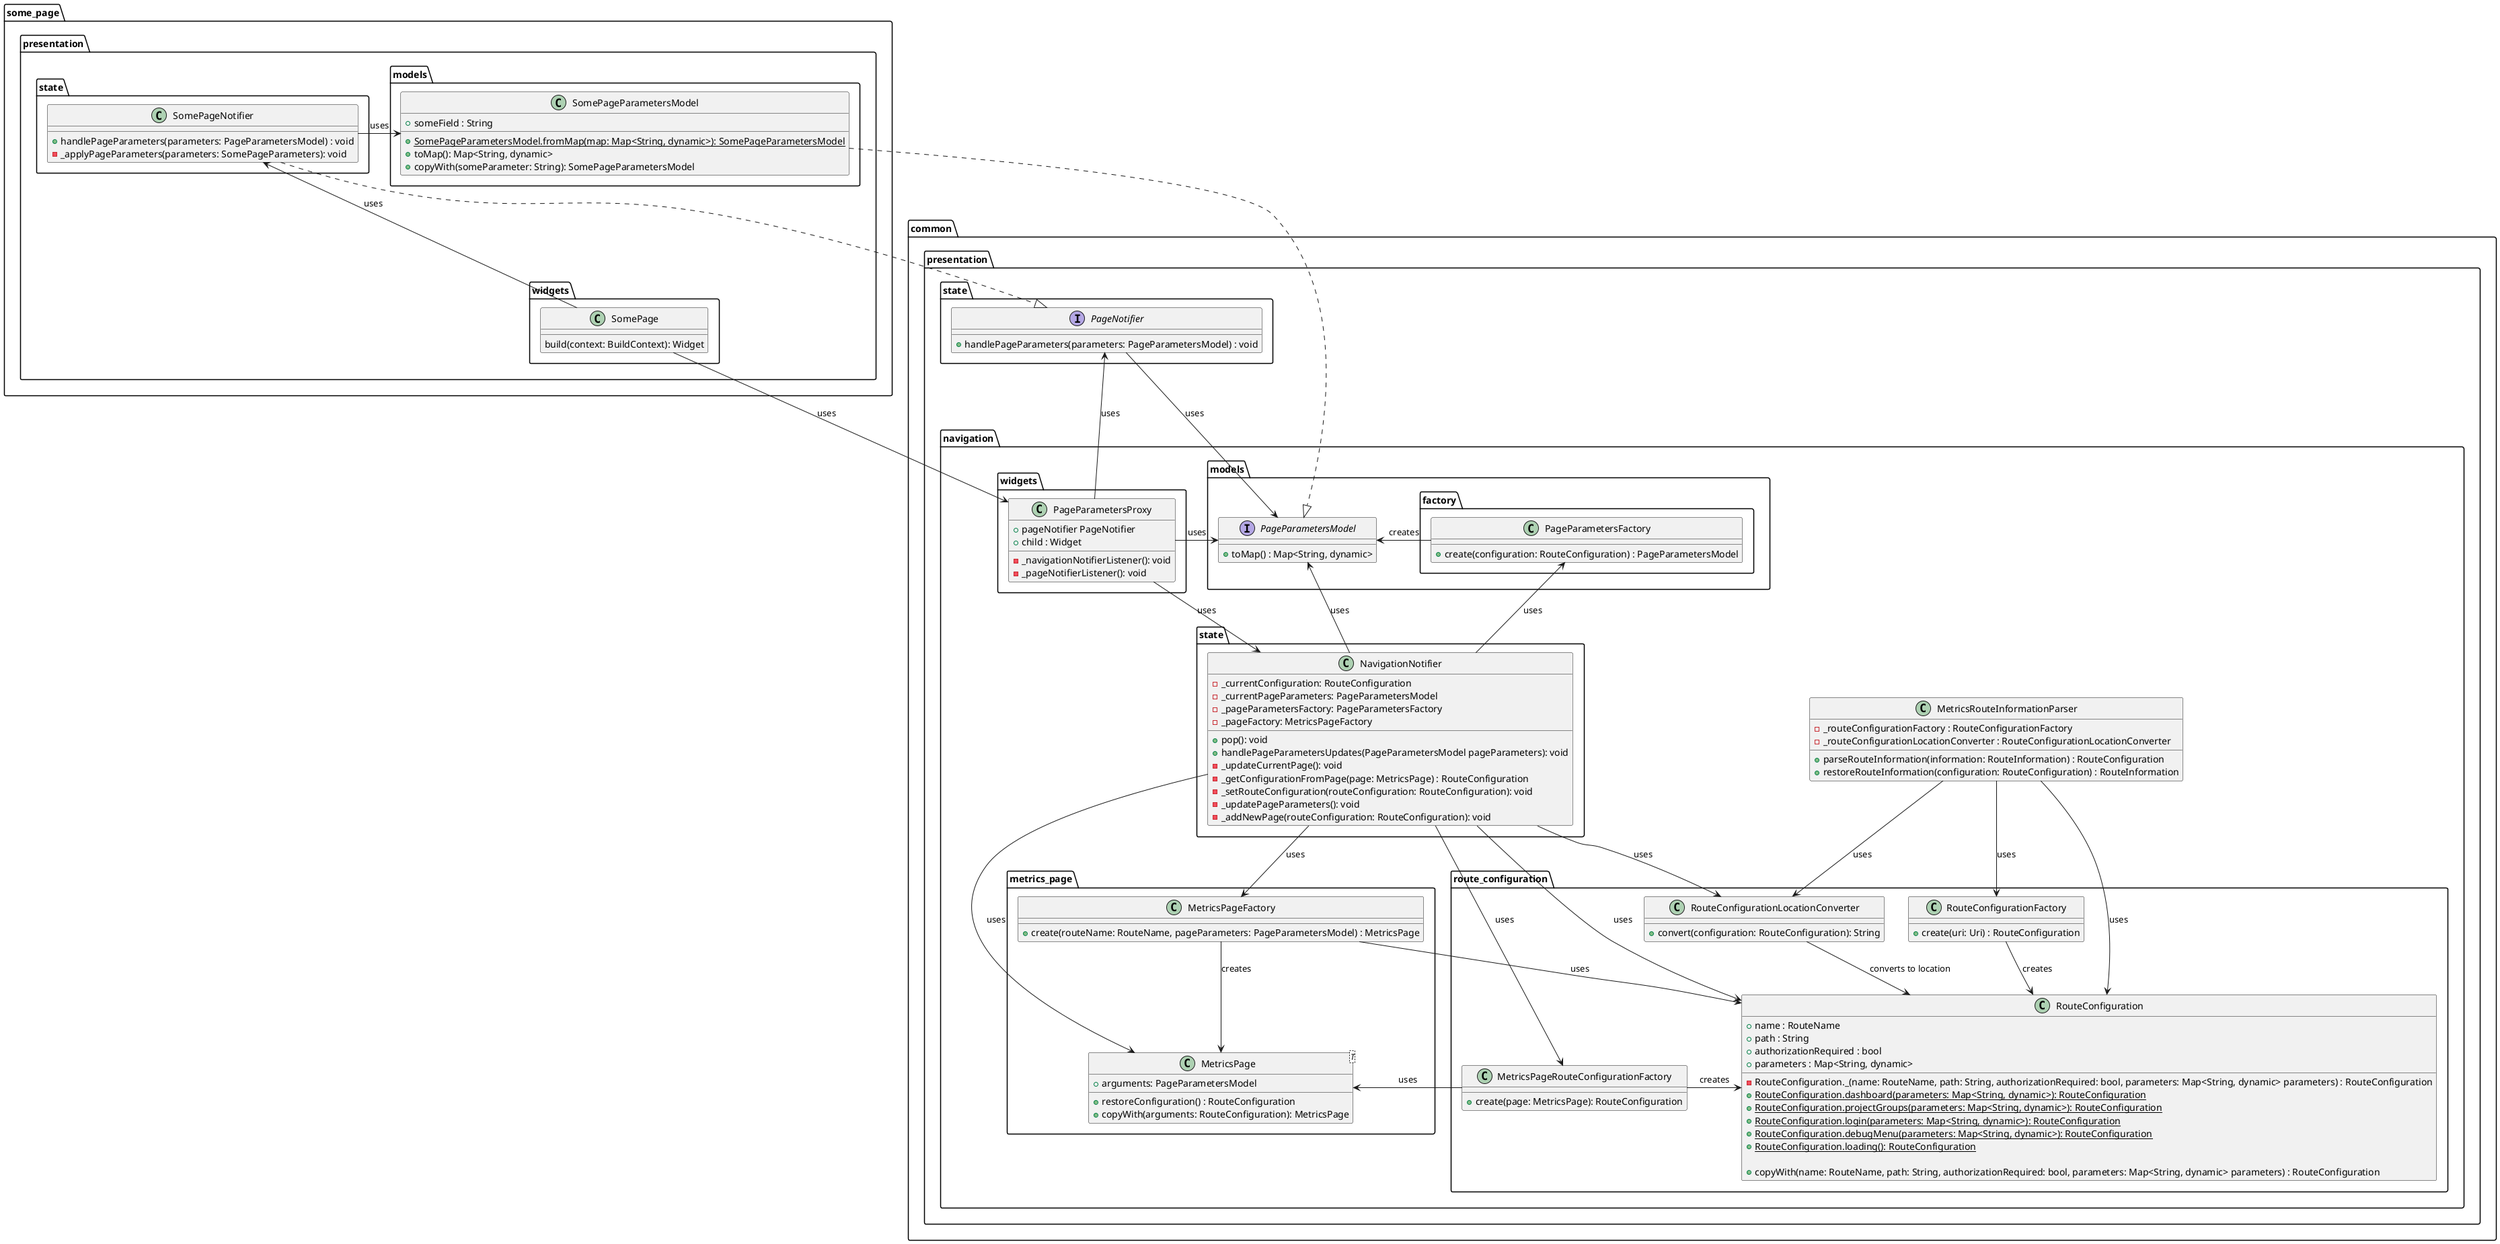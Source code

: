 @startuml deep_links_class_diagram
package common.presentation {
    package navigation {
        class MetricsRouteInformationParser {
            - _routeConfigurationFactory : RouteConfigurationFactory
            - _routeConfigurationLocationConverter : RouteConfigurationLocationConverter

            + parseRouteInformation(information: RouteInformation) : RouteConfiguration
            + restoreRouteInformation(configuration: RouteConfiguration) : RouteInformation
        }

        package metrics_page {
            class MetricsPage<T> {
                + arguments: PageParametersModel

                + restoreConfiguration() : RouteConfiguration
                + copyWith(arguments: RouteConfiguration): MetricsPage
            }

            class MetricsPageFactory {
                + create(routeName: RouteName, pageParameters: PageParametersModel) : MetricsPage
            }
        }

        package route_configuration {
            class RouteConfiguration {
                + name : RouteName
                + path : String
                + authorizationRequired : bool
                + parameters : Map<String, dynamic>

                - RouteConfiguration._(name: RouteName, path: String, authorizationRequired: bool, parameters: Map<String, dynamic> parameters) : RouteConfiguration
                + {static} RouteConfiguration.dashboard(parameters: Map<String, dynamic>): RouteConfiguration
                + {static} RouteConfiguration.projectGroups(parameters: Map<String, dynamic>): RouteConfiguration
                + {static} RouteConfiguration.login(parameters: Map<String, dynamic>): RouteConfiguration
                + {static} RouteConfiguration.debugMenu(parameters: Map<String, dynamic>): RouteConfiguration
                + {static} RouteConfiguration.loading(): RouteConfiguration

                + copyWith(name: RouteName, path: String, authorizationRequired: bool, parameters: Map<String, dynamic> parameters) : RouteConfiguration
            }

            class RouteConfigurationFactory {
                + create(uri: Uri) : RouteConfiguration
            }

            class RouteConfigurationLocationConverter {
                + convert(configuration: RouteConfiguration): String
            }

            class MetricsPageRouteConfigurationFactory {
                + create(page: MetricsPage): RouteConfiguration
            }
        }

        package state {
            class NavigationNotifier {
                - _currentConfiguration: RouteConfiguration
                - _currentPageParameters: PageParametersModel
                - _pageParametersFactory: PageParametersFactory
                - _pageFactory: MetricsPageFactory

                + pop(): void
                + handlePageParametersUpdates(PageParametersModel pageParameters): void
                - _updateCurrentPage(): void
                - _getConfigurationFromPage(page: MetricsPage) : RouteConfiguration
                - _setRouteConfiguration(routeConfiguration: RouteConfiguration): void
                - _updatePageParameters(): void
                - _addNewPage(routeConfiguration: RouteConfiguration): void
            }
        }

        package models {
            interface PageParametersModel {
                + toMap() : Map<String, dynamic>
            }

            package factory as page_parameters_factory {
                class PageParametersFactory {
                    + create(configuration: RouteConfiguration) : PageParametersModel
                }
            }
        }

        package widgets {
            class PageParametersProxy {
                + pageNotifier PageNotifier
                + child : Widget

                - _navigationNotifierListener(): void
                - _pageNotifierListener(): void
            }
        }
    }

    package state as common_state {
        interface PageNotifier {
            + handlePageParameters(parameters: PageParametersModel) : void
        }

    }
}

package some_page.presentation {
    package models as some_page_models {
        class SomePageParametersModel {
            + someField : String

            + {static} SomePageParametersModel.fromMap(map: Map<String, dynamic>): SomePageParametersModel
            + toMap(): Map<String, dynamic>
            + copyWith(someParameter: String): SomePageParametersModel
        }
    }

   package state as some_page_state {
       class SomePageNotifier {
           + handlePageParameters(parameters: PageParametersModel) : void
           - _applyPageParameters(parameters: SomePageParameters): void
       }
   }

   package widgets as some_page_widgets {
       class SomePage {
           build(context: BuildContext): Widget
       }
   }
}

PageParametersProxy -up-> PageNotifier : uses
PageParametersProxy --> NavigationNotifier : uses
PageParametersProxy -right-> PageParametersModel : uses

PageNotifier --> PageParametersModel : uses

MetricsPageFactory --> MetricsPage : creates
MetricsPageFactory --> RouteConfiguration : uses

RouteConfigurationFactory --> RouteConfiguration : creates

MetricsRouteInformationParser --> RouteConfiguration : uses
MetricsRouteInformationParser --> RouteConfigurationLocationConverter : uses
MetricsRouteInformationParser --> RouteConfigurationFactory : uses

RouteConfigurationLocationConverter --> RouteConfiguration : converts to location

NavigationNotifier --> RouteConfigurationLocationConverter : uses
NavigationNotifier --> RouteConfiguration : uses
NavigationNotifier --> MetricsPageFactory : uses
NavigationNotifier --> MetricsPage : uses
NavigationNotifier -up-> PageParametersModel : uses
NavigationNotifier --> PageParametersFactory : uses
NavigationNotifier --> MetricsPageRouteConfigurationFactory : uses

MetricsPageRouteConfigurationFactory -right-> RouteConfiguration : creates
MetricsPageRouteConfigurationFactory --> MetricsPage : uses

PageParametersFactory -left-> PageParametersModel : creates

SomePageParametersModel ..|> PageParametersModel

SomePageNotifier ..|> PageNotifier
SomePageNotifier -left-> SomePageParametersModel : uses

SomePage -up-> SomePageNotifier : uses
SomePage --> PageParametersProxy : uses

@enduml
